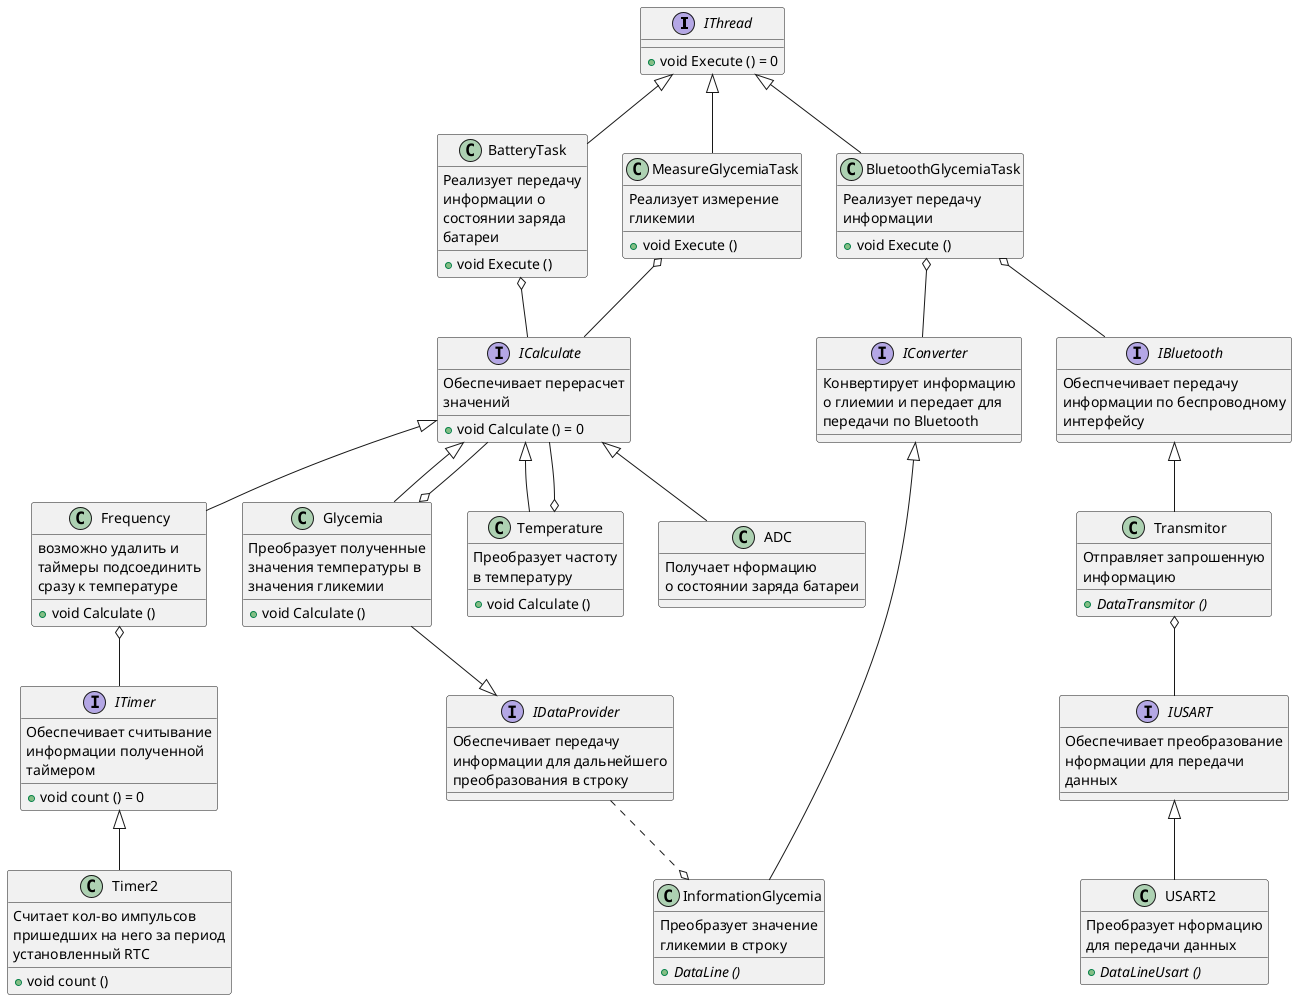 @startuml main 

interface IThread
{
    + void Execute () = 0
}
class MeasureGlycemiaTask
{
    Реализует измерение
    гликемии

    + void Execute ()
}
class Glycemia
{
    Преобразует полученные
    значения температуры в
    значения гликемии

     + void Calculate ()
}

class Temperature
{
    Преобразует частоту
    в температуру

     + void Calculate ()
}

class Frequency
{
     возможно удалить и 
     таймеры подсоединить
     сразу к температуре
     
     + void Calculate ()
}

IThread <|-down- MeasureGlycemiaTask
ICalculate -up-o MeasureGlycemiaTask
ICalculate <|-- Glycemia
ICalculate --o Glycemia
Temperature -up-|> ICalculate
ICalculate --o Temperature
Frequency -up-|> ICalculate

class BluetoothGlycemiaTask
{
    Реализует передачу
    информации

     + void Execute ()
}
class USART2
{
    Преобразует нформацию
    для передачи данных
    
    + {abstract} DataLineUsart ()
}
class Transmitor
{
    Отправляет запрошенную
    информацию
    
    + {abstract} DataTransmitor ()
}
interface ICalculate
{
    Обеспечивает перерасчет
    значений

    + void Calculate () = 0
}

class InformationGlycemia
{
    Преобразует значение 
    гликемии в строку
    
    + {abstract} DataLine ()
}
interface IBluetooth
{
    Обеспчечивает передачу 
    информации по беспроводному
    интерфейсу
}
interface IUSART
{
    Обеспечивает преобразование 
    нформации для передачи 
    данных
}
interface IConverter
{
    Конвертирует информацию 
    о глиемии и передает для 
    передачи по Bluetooth
}
interface IDataProvider
{
    Обеспечивает передачу 
    информации для дальнейшего 
    преобразования в строку
}

IThread <|-- BluetoothGlycemiaTask
BluetoothGlycemiaTask o-- IBluetooth
Transmitor -up-|> IBluetooth
IUSART -up-o Transmitor
USART2 -up-|> IUSART
InformationGlycemia -up-|> IConverter
IConverter -up-o BluetoothGlycemiaTask


InformationGlycemia o.up.IDataProvider
Glycemia --|> IDataProvider



interface ITimer
{
    Обеспечивает считывание
    информации полученной
    таймером

    + void count () = 0
}
class Timer2
{
    Считает кол-во импульсов
    пришедших на него за период 
    установленный RTC

    + void count ()
}

ITimer -up-o Frequency
Timer2 -up-|> ITimer

class BatteryTask
{
    Реализует передачу
    информации о
    состоянии заряда
    батареи

     + void Execute ()
}
class ADC
{
    Получает нформацию
    о состоянии заряда батареи
}

IThread <|-- BatteryTask
ICalculate -up-o BatteryTask
ICalculate <|-- ADC

@enduml